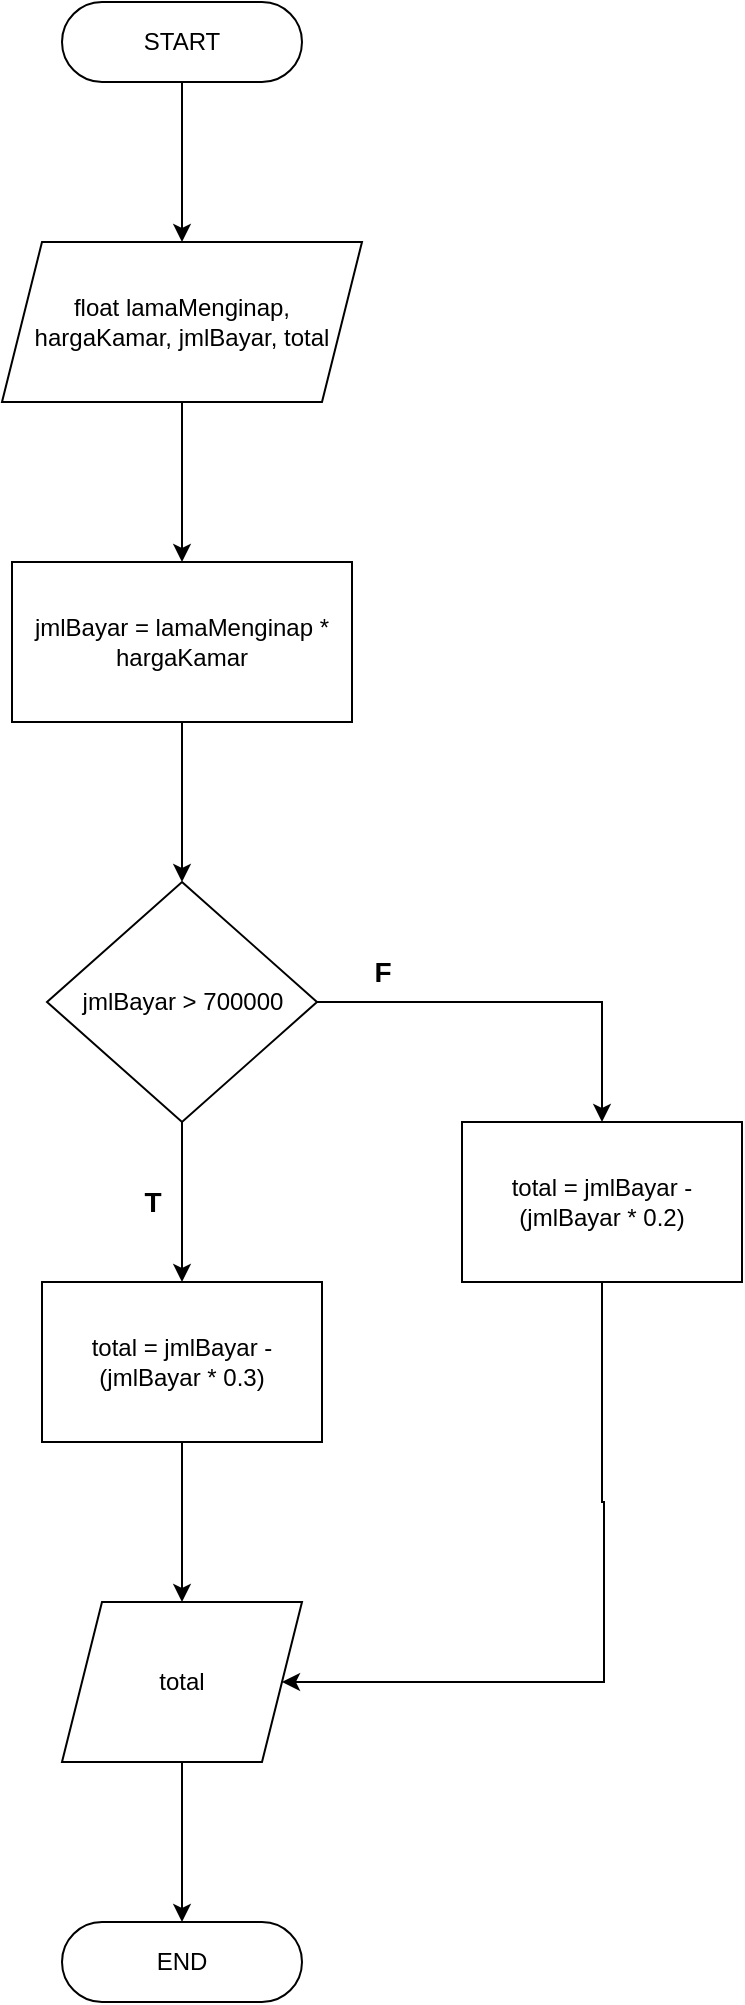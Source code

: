 <mxfile version="22.0.0" type="github">
  <diagram id="C5RBs43oDa-KdzZeNtuy" name="Page-1">
    <mxGraphModel dx="1235" dy="628" grid="1" gridSize="10" guides="1" tooltips="1" connect="1" arrows="1" fold="1" page="1" pageScale="1" pageWidth="827" pageHeight="1169" math="0" shadow="0">
      <root>
        <mxCell id="WIyWlLk6GJQsqaUBKTNV-0" />
        <mxCell id="WIyWlLk6GJQsqaUBKTNV-1" parent="WIyWlLk6GJQsqaUBKTNV-0" />
        <mxCell id="QANqejLoodHt5zhk6lb1-8" style="edgeStyle=orthogonalEdgeStyle;rounded=0;orthogonalLoop=1;jettySize=auto;html=1;exitX=0.5;exitY=1;exitDx=0;exitDy=0;entryX=0.5;entryY=0;entryDx=0;entryDy=0;" edge="1" parent="WIyWlLk6GJQsqaUBKTNV-1" source="QANqejLoodHt5zhk6lb1-0" target="QANqejLoodHt5zhk6lb1-2">
          <mxGeometry relative="1" as="geometry" />
        </mxCell>
        <mxCell id="QANqejLoodHt5zhk6lb1-0" value="START" style="rounded=1;whiteSpace=wrap;html=1;arcSize=50;" vertex="1" parent="WIyWlLk6GJQsqaUBKTNV-1">
          <mxGeometry x="120" y="40" width="120" height="40" as="geometry" />
        </mxCell>
        <mxCell id="QANqejLoodHt5zhk6lb1-1" value="END" style="rounded=1;whiteSpace=wrap;html=1;arcSize=50;" vertex="1" parent="WIyWlLk6GJQsqaUBKTNV-1">
          <mxGeometry x="120" y="1000" width="120" height="40" as="geometry" />
        </mxCell>
        <mxCell id="QANqejLoodHt5zhk6lb1-9" style="edgeStyle=orthogonalEdgeStyle;rounded=0;orthogonalLoop=1;jettySize=auto;html=1;exitX=0.5;exitY=1;exitDx=0;exitDy=0;entryX=0.5;entryY=0;entryDx=0;entryDy=0;" edge="1" parent="WIyWlLk6GJQsqaUBKTNV-1" source="QANqejLoodHt5zhk6lb1-2" target="QANqejLoodHt5zhk6lb1-3">
          <mxGeometry relative="1" as="geometry" />
        </mxCell>
        <mxCell id="QANqejLoodHt5zhk6lb1-2" value="float&amp;nbsp;lamaMenginap, hargaKamar, jmlBayar, total" style="shape=parallelogram;perimeter=parallelogramPerimeter;whiteSpace=wrap;html=1;fixedSize=1;" vertex="1" parent="WIyWlLk6GJQsqaUBKTNV-1">
          <mxGeometry x="90" y="160" width="180" height="80" as="geometry" />
        </mxCell>
        <mxCell id="QANqejLoodHt5zhk6lb1-10" style="edgeStyle=orthogonalEdgeStyle;rounded=0;orthogonalLoop=1;jettySize=auto;html=1;exitX=0.5;exitY=1;exitDx=0;exitDy=0;entryX=0.5;entryY=0;entryDx=0;entryDy=0;" edge="1" parent="WIyWlLk6GJQsqaUBKTNV-1" source="QANqejLoodHt5zhk6lb1-3" target="QANqejLoodHt5zhk6lb1-4">
          <mxGeometry relative="1" as="geometry" />
        </mxCell>
        <mxCell id="QANqejLoodHt5zhk6lb1-3" value="jmlBayar = lamaMenginap * hargaKamar" style="rounded=0;whiteSpace=wrap;html=1;" vertex="1" parent="WIyWlLk6GJQsqaUBKTNV-1">
          <mxGeometry x="95" y="320" width="170" height="80" as="geometry" />
        </mxCell>
        <mxCell id="QANqejLoodHt5zhk6lb1-11" style="edgeStyle=orthogonalEdgeStyle;rounded=0;orthogonalLoop=1;jettySize=auto;html=1;exitX=0.5;exitY=1;exitDx=0;exitDy=0;entryX=0.5;entryY=0;entryDx=0;entryDy=0;" edge="1" parent="WIyWlLk6GJQsqaUBKTNV-1" source="QANqejLoodHt5zhk6lb1-4" target="QANqejLoodHt5zhk6lb1-5">
          <mxGeometry relative="1" as="geometry" />
        </mxCell>
        <mxCell id="QANqejLoodHt5zhk6lb1-14" style="edgeStyle=orthogonalEdgeStyle;rounded=0;orthogonalLoop=1;jettySize=auto;html=1;exitX=1;exitY=0.5;exitDx=0;exitDy=0;entryX=0.5;entryY=0;entryDx=0;entryDy=0;" edge="1" parent="WIyWlLk6GJQsqaUBKTNV-1" source="QANqejLoodHt5zhk6lb1-4" target="QANqejLoodHt5zhk6lb1-6">
          <mxGeometry relative="1" as="geometry">
            <mxPoint x="390" y="540.235" as="targetPoint" />
          </mxGeometry>
        </mxCell>
        <mxCell id="QANqejLoodHt5zhk6lb1-4" value="jmlBayar &amp;gt; 700000" style="rhombus;whiteSpace=wrap;html=1;" vertex="1" parent="WIyWlLk6GJQsqaUBKTNV-1">
          <mxGeometry x="112.5" y="480" width="135" height="120" as="geometry" />
        </mxCell>
        <mxCell id="QANqejLoodHt5zhk6lb1-12" style="edgeStyle=orthogonalEdgeStyle;rounded=0;orthogonalLoop=1;jettySize=auto;html=1;exitX=0.5;exitY=1;exitDx=0;exitDy=0;entryX=0.5;entryY=0;entryDx=0;entryDy=0;" edge="1" parent="WIyWlLk6GJQsqaUBKTNV-1" source="QANqejLoodHt5zhk6lb1-5" target="QANqejLoodHt5zhk6lb1-7">
          <mxGeometry relative="1" as="geometry" />
        </mxCell>
        <mxCell id="QANqejLoodHt5zhk6lb1-5" value="total = jmlBayar - (jmlBayar * 0.3)" style="rounded=0;whiteSpace=wrap;html=1;" vertex="1" parent="WIyWlLk6GJQsqaUBKTNV-1">
          <mxGeometry x="110" y="680" width="140" height="80" as="geometry" />
        </mxCell>
        <mxCell id="QANqejLoodHt5zhk6lb1-20" style="edgeStyle=orthogonalEdgeStyle;rounded=0;orthogonalLoop=1;jettySize=auto;html=1;exitX=0.5;exitY=1;exitDx=0;exitDy=0;entryX=1;entryY=0.5;entryDx=0;entryDy=0;" edge="1" parent="WIyWlLk6GJQsqaUBKTNV-1" source="QANqejLoodHt5zhk6lb1-6" target="QANqejLoodHt5zhk6lb1-7">
          <mxGeometry relative="1" as="geometry">
            <mxPoint x="390" y="900" as="targetPoint" />
            <Array as="points">
              <mxPoint x="390" y="790" />
              <mxPoint x="391" y="880" />
            </Array>
          </mxGeometry>
        </mxCell>
        <mxCell id="QANqejLoodHt5zhk6lb1-6" value="total = jmlBayar - (jmlBayar * 0.2)" style="rounded=0;whiteSpace=wrap;html=1;" vertex="1" parent="WIyWlLk6GJQsqaUBKTNV-1">
          <mxGeometry x="320" y="600" width="140" height="80" as="geometry" />
        </mxCell>
        <mxCell id="QANqejLoodHt5zhk6lb1-13" style="edgeStyle=orthogonalEdgeStyle;rounded=0;orthogonalLoop=1;jettySize=auto;html=1;exitX=0.5;exitY=1;exitDx=0;exitDy=0;entryX=0.5;entryY=0;entryDx=0;entryDy=0;" edge="1" parent="WIyWlLk6GJQsqaUBKTNV-1" source="QANqejLoodHt5zhk6lb1-7" target="QANqejLoodHt5zhk6lb1-1">
          <mxGeometry relative="1" as="geometry" />
        </mxCell>
        <mxCell id="QANqejLoodHt5zhk6lb1-7" value="total" style="shape=parallelogram;perimeter=parallelogramPerimeter;whiteSpace=wrap;html=1;fixedSize=1;" vertex="1" parent="WIyWlLk6GJQsqaUBKTNV-1">
          <mxGeometry x="120" y="840" width="120" height="80" as="geometry" />
        </mxCell>
        <mxCell id="QANqejLoodHt5zhk6lb1-18" value="&lt;font style=&quot;font-size: 14px;&quot;&gt;&lt;b&gt;T&lt;/b&gt;&lt;/font&gt;" style="text;html=1;align=center;verticalAlign=middle;resizable=0;points=[];autosize=1;strokeColor=none;fillColor=none;" vertex="1" parent="WIyWlLk6GJQsqaUBKTNV-1">
          <mxGeometry x="150" y="625" width="30" height="30" as="geometry" />
        </mxCell>
        <mxCell id="QANqejLoodHt5zhk6lb1-19" value="&lt;font style=&quot;font-size: 14px;&quot;&gt;&lt;b&gt;F&lt;/b&gt;&lt;/font&gt;" style="text;html=1;align=center;verticalAlign=middle;resizable=0;points=[];autosize=1;strokeColor=none;fillColor=none;" vertex="1" parent="WIyWlLk6GJQsqaUBKTNV-1">
          <mxGeometry x="265" y="510" width="30" height="30" as="geometry" />
        </mxCell>
      </root>
    </mxGraphModel>
  </diagram>
</mxfile>

